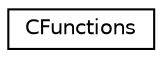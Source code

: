 digraph "Graphical Class Hierarchy"
{
 // LATEX_PDF_SIZE
  edge [fontname="Helvetica",fontsize="10",labelfontname="Helvetica",labelfontsize="10"];
  node [fontname="Helvetica",fontsize="10",shape=record];
  rankdir="LR";
  Node0 [label="CFunctions",height=0.2,width=0.4,color="black", fillcolor="white", style="filled",URL="$class_c_functions.html",tooltip=" "];
}
